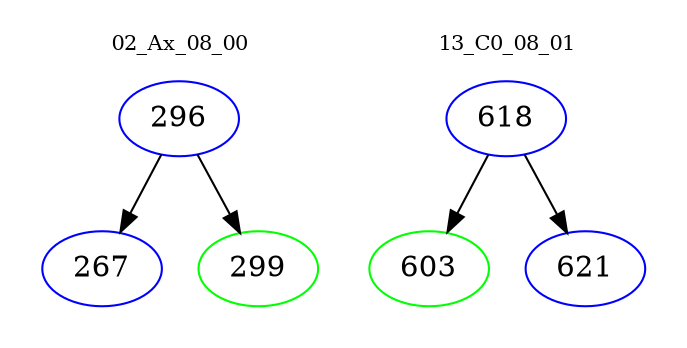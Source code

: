 digraph{
subgraph cluster_0 {
color = white
label = "02_Ax_08_00";
fontsize=10;
T0_296 [label="296", color="blue"]
T0_296 -> T0_267 [color="black"]
T0_267 [label="267", color="blue"]
T0_296 -> T0_299 [color="black"]
T0_299 [label="299", color="green"]
}
subgraph cluster_1 {
color = white
label = "13_C0_08_01";
fontsize=10;
T1_618 [label="618", color="blue"]
T1_618 -> T1_603 [color="black"]
T1_603 [label="603", color="green"]
T1_618 -> T1_621 [color="black"]
T1_621 [label="621", color="blue"]
}
}
